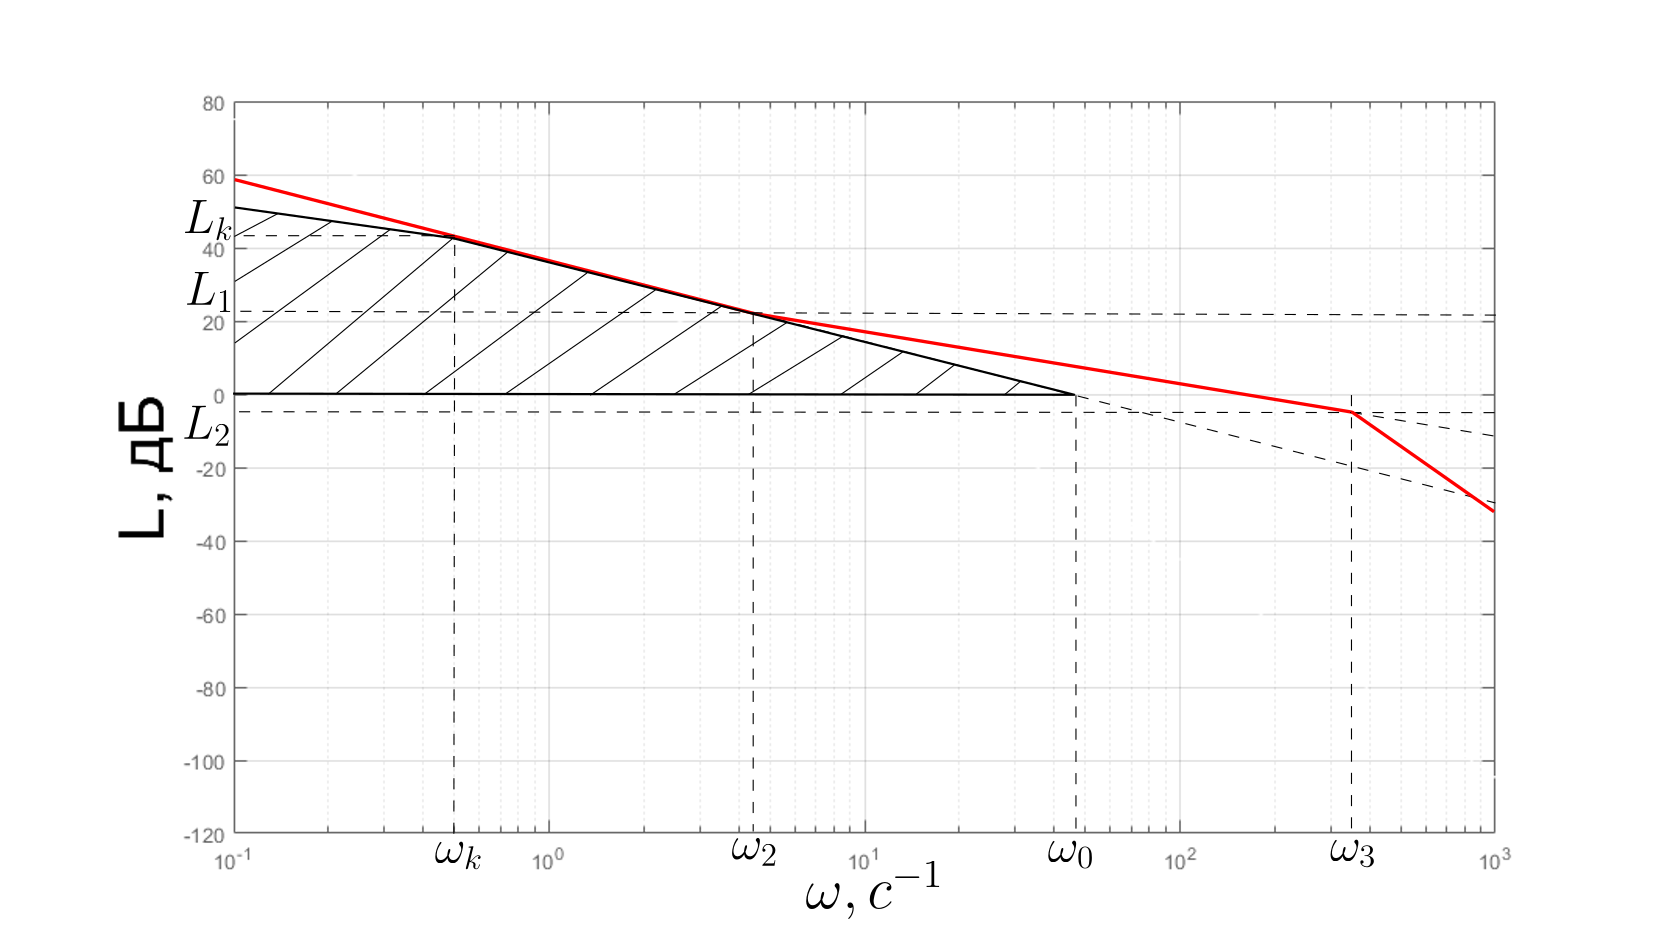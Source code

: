 <?xml version="1.0"?>
<!DOCTYPE ipe SYSTEM "ipe.dtd">
<ipe version="70206" creator="Ipe 7.2.7">
<info created="D:20170510233509" modified="D:20170520153441"/>
<bitmap id="1" width="1061" height="601" length="7061" ColorSpace="DeviceGray" Filter="FlateDecode" BitsPerComponent="8" encoding="base64">
eNrt3X1onfXdx/EDRYpIKYMiMkRKQURERAoy5GaMMbi5ERkiA7kZIvujrA1NdM2yRnTW3rM4
HyLSlFY0rT1d7WYHxocwpNx1S2Pug4TEkBmT+ZCS2DQ2pVlSg2sPye++ruScpDk9aePy0PPw
ev9xznWS9LDP+f5+b3+fy5mGAAAAAAAAAAAAAAAAAAAAAAAAAAAAAAAAAAAAAAAAAAAAAAAA
AAAAAAAAAAAAAAAAAAAAAAAAAAAAAAAAAAAAAAAAAAAAAAAAAAAAAAAAAAAAAAAAAAAAAAAA
AAAAAGBZGeroj5+GOwZ8FgAu51h1w5PJEFLVDbWNPg0AuUxuPhXGN/dPVA6Gsa1DPg8AuZL4
5XBIb/mysza63nfc5wEgl+anG589Elr3RJcHD01/6YVNAK7KC+UiiYZnP9j90r9a9kaXyeT0
lzYt4u02LeZnNi3ga5vme5XvcjFJVjjKprzXm8JSRDGU5RnKpjJxxMePT4Tw0rup+vgkcdh6
JAlDIYkcPox7xuH9PTXRU33KeiQJQyGJHPorTofxHR9O1nSFUxWji89+YDE/c2ABXzsw36t8
l4ua4spGOZD3+sCSSMJQlmco5SKJ0FxVV/VmCD3VdVVtS5D97GJ+5uwCvnZ2vlf5Lhc1xZWN
cjbv9dklkYShLM9QykYS/+aRThJRJCEJSUSRhCSWPnthnWyTpVM3koaibpDEMqzHvtKRRJ+h
kIRT1DLQF0SRxEZZBs5aj6JIQhJXotbJVt0wFHXDPQmSMBSScIpSNySxUWQnCUlsFHXDyVbd
UDdIwnokCZJwinKyFUXdIAnrURSSIAknW3XDUEiCJEjCUEhC3RBFEhtFdpKQxEZRN9QNQ1E3
SMJ6JAmScIpyslU3bBTZrUdRSIIknGzVDXWDJKxHkjAUklA3RJFE3SAJUSSxUdQNdcNQ1A2S
IAlDIQmnKCdbdcNGkd16JAkbRd1wslU31A2SsB5JgiRIwslWFEnUDZIQRRKSUDfUDUNRN0iC
JAyFJJyi1A1JbJSVY+zjnvhpuGOAJESRhCQup2vba7uenwyp6obaRnVD3TAUdSOXiW29Iexo
m6gcDGNbh0iCJAyFJHL4eNfUU2dt9LDvuLohiiTqRg4fvnqoovL90Lonuj54KJM9Q7Jv0QyM
pL893XfNONFXMpyQpGBIZndImUji6ObmMPDoJy17o+tkUt1QNwxF3cjhb0/FR4iDqfr46TBJ
kIShkEQO7U9NHSF6aqKn+pR7EqJI4p5EDulfdYax3/RM1nSFUxWjJCGKJCSRyz+2/77qvRB6
quuq2pYgu5OtuqFulAEkQRKGQhJlcopSNySxUWQnCUlslNKrG+NOtuqGukES1iNJkARJONmK
om6QhPUoiiQkoW6oG4aibpAESRgKSThFqRuS2Ciyk4QkNoq64WSrbqgbJGE9kgRJOEU52Yqi
bpCE9SgKSZCEk626YSjqBkmQhKGQhLohiiQ2iuwkIYmNom6oG4aibpCE9UgSJOEU5WQriroh
u/UoCkmQxEoeBy862aob6gZJkARJkIRTlJOtKOoGSViPopAESTjZqhuGom6QBEkYCkmoG6JI
YqPIThKS2ChlWjcuqhvqhrpBElf62ihJkARJOEU52aobNors1iNJ2CjqhpOtuqFukIT1SBIk
URZ8+c/oYbhjQN0QRRJ1Ix+DWzpCSFU31DaShCiSkMTlpHdu7wgTlYNhbOuQuqFuGIq6cRlH
39ndETpro6t9x0mCJAyFJHLpfSZEkmjdE10ePJTJniHZVyQMjKTPn873jRN9JcMJSQqGZHaH
lIkjxp8ciiXRsje6TibdkxBFEvckcki+2tW1q3EgVR+fJA6rG+qGoagbOTTu3r172zPHemqi
6/oUSZCEoZBEHqK6MVnTFU5VjKobokiibuSXROiprqtqK7nsJCEJSRRc9oI42S7NelQ31A11
o2QlcZEkSIIknKLUDUlsFNmtR5KwUdSNZT7Znlc31A11gySudDlCEiRBEk5R6oYkNors1iNJ
2CjqhpOtuqFukIT1SBIkQRJOtqKoGyRhPYoiCUmoG+qGoagbJEEShkISTlHqhiQ2iuwkIYmN
om442aob6gZJWI8kQRJOUU62oqgbJGE9ikISJOFkq24YirpBEiRhKCShbogiiY0iO0lIYqOo
G+qGoagbJGE9kgRJOEU52aobNors1qMoJEESTrbqhrpBEtYjSRgKSagbokiibpCEKJLYKOrG
kqzHUXVD3VA3SMI9CUMhCXVDFElsFNlJQhIbRd1QNwxF3bhmDHZ8Hj8NdwyQBEkYCklczpHa
hp3PXQyp6obaRnVDFEnUjVz6t3wTwtMtE5WDYWzrEEmIIglJ5HCuO3rY905nbfx0XN1QNwxF
3cjD11v6W/dEzwcPZbJnSPZ9d9oX8zPtC/ha+3yv8l2e6FsEef9nDpxPnz+9HFHa817PXp1Y
6iQlNJRlizLPUJLZHVI+jhjZ3hRa9kYXyaS6IYok6sblM9t2LIRUfXySOEwSokhCErl0P9oe
PfbURA/1Kfck3JMwFPckchiu7Eyn0xOTNV3hVMUoSZCEoZBEDkenbsC8EXqq66raSi67uiGJ
uiE7SUhioxRXdidbdUPdIAnrkSQMhSScbEWRRN0gCVEksVHUDXXDUNQNkiAJQyEJpygnW3XD
RpHdeiQJG0XdKK+TbfiuUdQNdYMkyms9jpIESZCEk60o6gZJWI+iSEIS6kZxnGzVDXWDJKxH
kiAJpygnW1HUDdmtR1FIgiScbNUNQyEJ65EkDIUk1A1RJLFRZCcJSWwUdaOYT7bj6oa6QRLW
44LfkCRIwinKyVYUdUN261EUkiAJJ9trc7JVN9QNkij39XiRJEjCKcrJVhR1Q3brURSSIAkn
W/ckDIUkSOIar8dRkiAJpygnW3XDRpHdehSFJEjCyXa5T7bj6oa6QRLW45XWYyAJknCKcrJV
N2wU2a1HUUiiFBjuGFA3CvdkG84birpxjUlVN9Q2kkThSmLYUEji2jJRORjGtg6pG6JIom7k
p7M2eth3nCREkYQk8tO6J3o4eCiTPUOy77vTvpifaV/A19rne5Xv8kTfIljZKO15r2evslFO
n0+fHzaUazqUZHaHlJckWvZGD8mkexIFe0+iz1Dck1h6Tt63/sab72xe0M+m6uOTxGF1QxRJ
yqdunL8lMc11f1jAT/fURA/1KZIQRZKykURvYpatV//xyZqucKpiVN1QNwylhOvGj9etu2f2
1fWXSCKxZwFHieq6qrZAEiRhKCUsibsSiQ0zL3bHbri98+RnL66Jr74tr6qlbkiiblxVEjdH
Znhz+vJHs5ckIYokJDFNOhLDA9kXq6IzxYpld7JVN9SNopDEV5Ek+mduViQSN5IESRgKSVwq
iU8jSaSzLzoTievVDVEkUTculUTHpV44mUisIglRJCGJSyXRlkism/lG/0pKwslW3VA3ikIS
HyUSN5EESRgKSRSgJJxsRVE3SMJ6FEUSknCyVTcMRd0gCZIwFJJQN9QNSdSNHEmkM7RGkshe
p78gCVEkIYlpScyLulHWdeOioagbJEESJEESxSIJJ1tR1I2C5YEN83MrSYgiCUkURnZ1owDr
hqGoGyRBEoZCEk5R6oYkNsrycT4LSYgiCUnkY23m33GsUzfUDUNRN0iCJAyFJK7CxnW5RH5Y
H7NR3RBFEnUjhPX+z1QkIQlJFK4knGzVDXWjGCSxcS4kQRKGQhJzJXFm7lfWqhuiSKJukARJ
SEISRSEJJ1t1Q90gCeuRJAyFJJxsRZFE3SAJUSQhCXVD3TAUdSO/JJq/6D+XJgmSMBSSmE8S
U9xw812vnVQ3RJFE3ZhPEtPc9u7VJDHY8fnU83DHAEmIIkk5SOJn92y8+45bb1k744lfX1ES
R2obdj53MYRUdUNto7qhbhhKGdSNGc599uKGq/4HXv1bvgnh6ZYwUTkYxrYOkQRJGEoZSWKK
T2+/siTOdUcP+94JnbXx83F1QxRJSr9u5HLmzsgSa2M2zPMTX2/pD617oouDh6azZ0j2FTsn
+kqGFY0yMJIeMZR5SWZ3SOn8M+hqv75uZHtTCC17o6tkUt1QNwyl3OpGzPdWTXNj7j3Lysqa
aGbbjkXXqfr4JHGYJEjCUMpREvNxuru7N3Q/2h5f90S6CPUp9yREkaT87klcmeHKznQ6PREm
a7rCqYpRkhBFEpKYy9GpGzBvREeJ6rqqtsVnd7JVN9SNMoAkSGKWi4ZCEqV8ilI3JLFRZCcJ
SWwUdcPJ1j0JdYMkrEeSIAmnKCdbUdQN2a1HUUiCJJxs1Q1DIQmSIAlDIQl1QxRJbBTZSUIS
G2WB/CDiP97tVzfUDUNRN/KT+ZUz6ydIgiSWJsm4oZSeJFa9tPH6xGp1QxRJ1I35JBE9PZj4
HUmIIglJ5OGjiPj5FXVD3TAUdeOaC9J6JAmSIAknW1EkIQnrURRJSELdUDcMRd0gCZIwFJJY
CB033fR9dUMUSdSN+SVxpb8wmCREkYQkVlQSTrblWDdG1Q2SIAmSMBSSUDdEkUTdIAlRJCEJ
dUPdMBR1gyRIwlBIQt1wslU31A2SsB5JgiTUDSfbsqwbF9UNkiAJkvjuf5gkSMLJVhR1gySs
R1EkKeqN8sCG+VA31A1DUTci7krMD0mQhKGQxCIk8eU/48fhjgF1QxRJSrlu/NuSGNzSET2m
qhtqG0lCFElKWBL/Lumd2yNJTFQOhrGtQ+qGurGUQwnqRklw9J3dkSQ6a6PLfcdJgiSWciij
JFEK9D4TYkm07omuDx6azp4h2VfsnOgrGYo0ysBIeqTkhpLM7pAyccT4k0NTkmjZG71IJt2T
EEUS9yRmOVJZWZN8tatrV+NASNXHJ4nD6oa6YSjqxiynu7t7G3fv3r3tmWOhpyb6Qn2KJEjC
UEjicuK6MVnTFU5VjKobokiibuSXROiprqtqK7XsJCEJSRRcdidbdSP/UEbVDZIgCZJwT4Ik
nGxFkUTdIAlRJCEJdUPdMBR1gyRIomCHMkISTlFOtqJciREbRXY7SxT3JEhC3VA3DIUkrEeS
MBSSUDdEkcRGIQlRJLFR1A11w1DUDZIgCZIgCacoJ1t1w0aR3XoUhSRkd7JVN9QNkrAeScJQ
SMLJVhRJ1A2SEEUSG0XdUDcMRd0gCZIwFJJwinKyVTdsFNmtR5KwUdQNJ1t1Q90gCeuRJEiC
JJxsRZGEJEhCFElIQt1QNwxF3SAJkjAUknCKUjcksVFktx5JwkZRN5xs1Q11gySsR5IgCZJw
shVF3SAJ61EUSUhC3VA3DEXdyGHs456p5+GOAZIgCUMhicvo2vbarucnQ0hVN9Q2qhuiSKJu
5DCxrTeEHW1honIwjG0dIglRJCGJuXy8a/q5szZ62Hdc3VA3DEXdmMuHrx6qqHw/hNY90YuD
h6azZ0j2fXfaF/Mz7Qv4Wvt8r/JdnuhbBCsbpT3v9ezViaJJsvRDGRhJjxTSUJLZHVImkji6
uTkMPPpJaNkbvUgm1Q1RJFE3ZjlSWVnzt6fiE8TBkKqPnw+ThCiSkMQsp7u7e9ufmj5B9NRE
z/Up9yTckzAU9yTmkv5VZxj7TU+YrOkKpypGSYIkDIUkcvjH9t9XvRc991TXVbWVWnZ1QxJ1
Q3aSkMRGKa7sTrbqxnIOZVTdIAmSIAn3JJyinGzVDRtFdutRFJIgCSdbdUPdIAnrkSQMhSTU
DVEksVFIQhRJbBR1Q90wFHWDJEjCUEjCKcrJVt2wUWS3HknCRlE3nGzVDXWDJKxHkjAUknCy
FUUSdYMkRJHERlE31A1DUTdIgiQMhSScotQNdcNGkd16JAkbRd1wslU31A2SsB5JgiRIwslW
FElIwnoURRKSUDfUjRIdSlipoZCE9UgSxTmUiyThFKVuSGKjyG49koSNom6oG+pGkQ+FJKxH
kjAUklA3RJHERiEJUSSxUdQNdcNQ1A2SIAlDIQmnKCdbdcNGkd16FIUkipChjv6p5+GOAXVD
3TAUdeMyjlU3PJmMnlPVDbWNJEEShkISOUxuPhXGN/eHicrBMLZ1SN0QRRJ1I0cSvxwO6S1f
hs7a6MW+4yQhiiQkkUPz043PHgmhdU90ffDQdPYMyb7vTvtifqZ9AV9rn+9VvssTfYtgZaO0
572evTpRNEkKcygDI+mBpRpKMrtDykUSDc9+sPulf4WWvdF1MumehHsSpTuUUfckvjNHKitr
Pn58IoSX3g2p+vgkcVjdEEUSdWOW093dvR/GNePw/tBTEz3Xp0hCFElIYi79FafD+I4Pw2RN
VzhVMapuqBuGom7k0FxVV/Vm9NxTXVfVFkiCJAyFJMrpFKVuSGKjyE4SktgoxZXdyVbdUDdI
wnokCUMhCSdbUSRRN0hCFElsFHVD3TAUdYMkSMJQSMIpyslW3bBRZLceScJGUTecbNWNAhzK
qLpBEiRhKO5JOEWpG5LYKLKTBEnYKOqGk626oW6QhPVIEiRBEk62oqgbJGE9iiIJSTjZqhuG
om6QBEkYCkk4RakbktgospOEJDaKuuFkq26oGyRhPZIESThFOdmKom7Ibj2KQhIk4WSrbhgK
SZAESRgKSagbokhio8hOEpLYKOqGumEoyxnlorpBEiRhKFd6PUoS6oYoktgoJCGKJDaKuqFu
GMo1GQpJWI8kYSgkoW6IIomNciX+PvU43DFwyRNJiCIJSWR5ryZ+TFU31DbOPKkb6oahXOWd
yqdufPN6ZSyJicrBMLZ1KPNEEiRhKPlfjJahJA7/uS2WRGdt9LDveOZJ3RBFEnUjy2ToiiXR
uid6OHgo85TJniHZV+yc6CsZTkhyzRlIj0w9J7M7pPTvSUxJomVv9JBMZp7UDXXDUBY8lFKW
xJHKqdsRU5JI1cdHiMOZJ5IgCUMhiYjT3d29WUn0xA/1qcyTexKiSOKeRE7dmKzpCqcqRjNP
JCGKJCSRI4nQU11X1TbzpG6oG4aibiyvIK1HkiAJknCyFUUSkrAeRZGEJNQNdcNQ1A2SIAlD
WcahnCUJJ1tRJLkS75CE9SiKJO5JqBvqhqG4J0ESJGEoJOEUpW5IYqPIThKS2CjqhpOtuqFu
kIT1SBIk4RTlZCuKukES1qMokpCEk626YSjqBkmQhKGQhLohiiQ2iuwkIYmNom442aob6gZJ
WI8kQRJOUU62oqgbsluPopAESTjZqhuGQhLWI0kYCkmoG6JIYqPIThKS2CjqhrphKOoGSViP
JEESTlFOtuqGjSK79SgKSZCEk626oW6QRJGtx2TpSCJpKCThFCWJoUgiuySiSKJuFNTJdlFT
LKy6YSjqRqlI4sBifubAAr52YL5X+S4XNcWVjXIg7/UBQyngoZSDJP4+9TjY8Xn8NNwxsBTZ
Ny3mZzYt4Gub5nuV73JRU1zZKJvyXm8KhlK4QykDSbxXEz8eqW3Y+dzFkKpuqG20HknCUEhi
hm9er4wl0b/lmxCebpmoHAxjW4esR5IwFJLIcvjPbbEkznVHD/ve6ayNn45Pf+uFTQCuygul
LonJ0FWTufx6S3/rnuj54KEAADNkJTGyvSm07I0ukkkfCoCII5VTtyMykujbdiyEVH18kjjs
swEQcbq7u3dGEt2PtkePPfF1fcpnAyCnbgxXdqbT6YnJmq5wqmLUhwIgRxJHp27TvhF6quuq
2nwmAAAAAACgAJh4IV0KMTp3PtVmJIXG8Z1PvlMaST7YsbO9bB0xUrepFFbkyBPj408NG0lh
8fkzFyfrSsLdX/5Penz7SLlK4k9dvyqFFZlKhtD4v0ZSWHz9RQhNjaWQZHwghJ2nyrdvlMSK
PNocwv8ljaTgGPvN6dIIknqufP57hqnfQTP9u2f6Ojr+WdQr8pIsb7QUtyQuiVLskpgTZeSp
j0okyeDfn/i8TBwx9TtoMr975oP9+08W84q8NEvLn0J4v6kkxlLkkpgT5eTjXaWRJD0ewt9e
LwtFTP8Omjm/e6ZoV+TcLAPPhPBcX6mMpXglMTfKudr+EtkrqX0hvP5+WUhi+nfQzPndM0W7
InOyNO76/ZslM5bilcTcKEc2V1ZWHi2FJJOv1NXtmygLSUz/DprS+N0zuVnSaWMRxfpaAuLg
pfK7Z0ooiyiSFFbwUvndMyWURRRJCit4qfzumRLKIookhRW8VH73TAllEUWSwgpeKr97poSy
iCJJwfGvSVlEEaXc9goAAAAAAAAAAAAAAEvM7x6Y4tiSveGP8/3elgfaQkivm/kPE+/91AcP
FAv33VoR07JU7/fSI/m+mmgK4S8/mnl57G4fPFA0knhoSd9ufN2n80nisWdnX9/9R588UGyS
uO/Y+jvPf/vrm9f+9LMQzjy89rY3H/wo3Bf/Xtj4IfuN+97+yZo73wrh/GPfX/vQV+Hlx6Lv
j97XO/N2r9ydfauTD69bc3cyeqtH1t72ViyJ26PK8fY9a27dGf3Ei/f65IFikcSD5yO+jf5h
f8fLz4YH7mg+ufnGM2HjT/o/ufO6pqkTwNRD9huJ7+9//5FVg+E/72rtvf/2cDzxVQh718++
3X9tC9NvNbHhwY7eqsQX4Z4fdjTfHr3F4LoQPku8NvrumtdC6Eic8dEDRSKJREx0nEjsivfu
J9GX7vhdc7z3OxKzksh+IySej04Viaau+PXQw2fCLVGHuHfH7NutjntE/FbntkUamEg0NSf6
p9/qtZ+H0LTqZAitndE3Vr3loweK7STxdgjJxMMRt/xs//emNvysJLLfCIl4cyfeenN15o8/
cWd0PPhi5t0uTP+Bt+Pr919+5AeJpum3ig4lD70RQnrjqnt/2xF/4Yakjx4osnsS8fbev/q1
mGPTO/uGaUmko4fsN7KS+MP1mT91MtGxY/bfWmQlET2M333zz19szkri+qaJG85GzxPv/mJ9
fBgJa0gCKEZJvJsYjK6aWo+tOhfC2bhuvB17oGnmG1lJ/DUxFNnjJx+F8KMnbtt/ydutejPz
Vn9YFUnhq0RT06rREM5EtSO+o/lpXEYeWxf/nLoBFKMkJjbcdz68nXh74vaHLqQfir6y4aGJ
0Qej5+w3spII0Q+E39wUtZT9G1Z/e8nb/eCJzFv9cdUnYfSn0Vtt+O/0heitfht/46+rjoeJ
+6OTx6eJXh89UISSCF/cc90NN0R1oH/j6tUV0Vfev/G61c+vaZr9RlYSX2xcff361rhgXP+L
S99u5w8zb3Xh/lXrbnr5jmdD752rVz+2uumev8bf3nHdDas39ofwym0+eaBIufDV9F/8dPbC
9NliKJ3zjSzfTv/Fi+k1zZd+9czqmb8p70L233JGbxVC8/Sfnvhq6tzxw90+aaD4SVz9bzQ+
d6bq9rlf+fXjC3jnT26+4OMFip/Vf7m6JBJzDxIhnL9t8OrvfH+TTxcoE8Yv+ysnv13AX0J5
3gcHAAAAAAAAAAAAAAAAAAAAAAAAAAAAAAAAAAAAAAAAlDn/D2VSbD8=
</bitmap>
<ipestyle name="basic">
<symbol name="arrow/arc(spx)">
<path stroke="sym-stroke" fill="sym-stroke" pen="sym-pen">
0 0 m
-1 0.333 l
-1 -0.333 l
h
</path>
</symbol>
<symbol name="arrow/farc(spx)">
<path stroke="sym-stroke" fill="white" pen="sym-pen">
0 0 m
-1 0.333 l
-1 -0.333 l
h
</path>
</symbol>
<symbol name="arrow/ptarc(spx)">
<path stroke="sym-stroke" fill="sym-stroke" pen="sym-pen">
0 0 m
-1 0.333 l
-0.8 0 l
-1 -0.333 l
h
</path>
</symbol>
<symbol name="arrow/fptarc(spx)">
<path stroke="sym-stroke" fill="white" pen="sym-pen">
0 0 m
-1 0.333 l
-0.8 0 l
-1 -0.333 l
h
</path>
</symbol>
<symbol name="mark/circle(sx)" transformations="translations">
<path fill="sym-stroke">
0.6 0 0 0.6 0 0 e
0.4 0 0 0.4 0 0 e
</path>
</symbol>
<symbol name="mark/disk(sx)" transformations="translations">
<path fill="sym-stroke">
0.6 0 0 0.6 0 0 e
</path>
</symbol>
<symbol name="mark/fdisk(sfx)" transformations="translations">
<group>
<path fill="sym-fill">
0.5 0 0 0.5 0 0 e
</path>
<path fill="sym-stroke" fillrule="eofill">
0.6 0 0 0.6 0 0 e
0.4 0 0 0.4 0 0 e
</path>
</group>
</symbol>
<symbol name="mark/box(sx)" transformations="translations">
<path fill="sym-stroke" fillrule="eofill">
-0.6 -0.6 m
0.6 -0.6 l
0.6 0.6 l
-0.6 0.6 l
h
-0.4 -0.4 m
0.4 -0.4 l
0.4 0.4 l
-0.4 0.4 l
h
</path>
</symbol>
<symbol name="mark/square(sx)" transformations="translations">
<path fill="sym-stroke">
-0.6 -0.6 m
0.6 -0.6 l
0.6 0.6 l
-0.6 0.6 l
h
</path>
</symbol>
<symbol name="mark/fsquare(sfx)" transformations="translations">
<group>
<path fill="sym-fill">
-0.5 -0.5 m
0.5 -0.5 l
0.5 0.5 l
-0.5 0.5 l
h
</path>
<path fill="sym-stroke" fillrule="eofill">
-0.6 -0.6 m
0.6 -0.6 l
0.6 0.6 l
-0.6 0.6 l
h
-0.4 -0.4 m
0.4 -0.4 l
0.4 0.4 l
-0.4 0.4 l
h
</path>
</group>
</symbol>
<symbol name="mark/cross(sx)" transformations="translations">
<group>
<path fill="sym-stroke">
-0.43 -0.57 m
0.57 0.43 l
0.43 0.57 l
-0.57 -0.43 l
h
</path>
<path fill="sym-stroke">
-0.43 0.57 m
0.57 -0.43 l
0.43 -0.57 l
-0.57 0.43 l
h
</path>
</group>
</symbol>
<symbol name="arrow/fnormal(spx)">
<path stroke="sym-stroke" fill="white" pen="sym-pen">
0 0 m
-1 0.333 l
-1 -0.333 l
h
</path>
</symbol>
<symbol name="arrow/pointed(spx)">
<path stroke="sym-stroke" fill="sym-stroke" pen="sym-pen">
0 0 m
-1 0.333 l
-0.8 0 l
-1 -0.333 l
h
</path>
</symbol>
<symbol name="arrow/fpointed(spx)">
<path stroke="sym-stroke" fill="white" pen="sym-pen">
0 0 m
-1 0.333 l
-0.8 0 l
-1 -0.333 l
h
</path>
</symbol>
<symbol name="arrow/linear(spx)">
<path stroke="sym-stroke" pen="sym-pen">
-1 0.333 m
0 0 l
-1 -0.333 l
</path>
</symbol>
<symbol name="arrow/fdouble(spx)">
<path stroke="sym-stroke" fill="white" pen="sym-pen">
0 0 m
-1 0.333 l
-1 -0.333 l
h
-1 0 m
-2 0.333 l
-2 -0.333 l
h
</path>
</symbol>
<symbol name="arrow/double(spx)">
<path stroke="sym-stroke" fill="sym-stroke" pen="sym-pen">
0 0 m
-1 0.333 l
-1 -0.333 l
h
-1 0 m
-2 0.333 l
-2 -0.333 l
h
</path>
</symbol>
<pen name="heavier" value="0.8"/>
<pen name="fat" value="1.2"/>
<pen name="ultrafat" value="2"/>
<symbolsize name="large" value="5"/>
<symbolsize name="small" value="2"/>
<symbolsize name="tiny" value="1.1"/>
<arrowsize name="large" value="10"/>
<arrowsize name="small" value="5"/>
<arrowsize name="tiny" value="3"/>
<color name="red" value="1 0 0"/>
<color name="green" value="0 1 0"/>
<color name="blue" value="0 0 1"/>
<color name="yellow" value="1 1 0"/>
<color name="orange" value="1 0.647 0"/>
<color name="gold" value="1 0.843 0"/>
<color name="purple" value="0.627 0.125 0.941"/>
<color name="gray" value="0.745"/>
<color name="brown" value="0.647 0.165 0.165"/>
<color name="navy" value="0 0 0.502"/>
<color name="pink" value="1 0.753 0.796"/>
<color name="seagreen" value="0.18 0.545 0.341"/>
<color name="turquoise" value="0.251 0.878 0.816"/>
<color name="violet" value="0.933 0.51 0.933"/>
<color name="darkblue" value="0 0 0.545"/>
<color name="darkcyan" value="0 0.545 0.545"/>
<color name="darkgray" value="0.663"/>
<color name="darkgreen" value="0 0.392 0"/>
<color name="darkmagenta" value="0.545 0 0.545"/>
<color name="darkorange" value="1 0.549 0"/>
<color name="darkred" value="0.545 0 0"/>
<color name="lightblue" value="0.678 0.847 0.902"/>
<color name="lightcyan" value="0.878 1 1"/>
<color name="lightgray" value="0.827"/>
<color name="lightgreen" value="0.565 0.933 0.565"/>
<color name="lightyellow" value="1 1 0.878"/>
<dashstyle name="dashed" value="[4] 0"/>
<dashstyle name="dotted" value="[1 3] 0"/>
<dashstyle name="dash dotted" value="[4 2 1 2] 0"/>
<dashstyle name="dash dot dotted" value="[4 2 1 2 1 2] 0"/>
<textsize name="large" value="\large"/>
<textsize name="Large" value="\Large"/>
<textsize name="LARGE" value="\LARGE"/>
<textsize name="huge" value="\huge"/>
<textsize name="Huge" value="\Huge"/>
<textsize name="small" value="\small"/>
<textsize name="footnote" value="\footnotesize"/>
<textsize name="tiny" value="\tiny"/>
<textstyle name="center" begin="\begin{center}" end="\end{center}"/>
<textstyle name="itemize" begin="\begin{itemize}" end="\end{itemize}"/>
<textstyle name="item" begin="\begin{itemize}\item{}" end="\end{itemize}"/>
<gridsize name="4 pts" value="4"/>
<gridsize name="8 pts (~3 mm)" value="8"/>
<gridsize name="16 pts (~6 mm)" value="16"/>
<gridsize name="32 pts (~12 mm)" value="32"/>
<gridsize name="10 pts (~3.5 mm)" value="10"/>
<gridsize name="20 pts (~7 mm)" value="20"/>
<gridsize name="14 pts (~5 mm)" value="14"/>
<gridsize name="28 pts (~10 mm)" value="28"/>
<gridsize name="56 pts (~20 mm)" value="56"/>
<anglesize name="90 deg" value="90"/>
<anglesize name="60 deg" value="60"/>
<anglesize name="45 deg" value="45"/>
<anglesize name="30 deg" value="30"/>
<anglesize name="22.5 deg" value="22.5"/>
<opacity name="10%" value="0.1"/>
<opacity name="30%" value="0.3"/>
<opacity name="50%" value="0.5"/>
<opacity name="75%" value="0.75"/>
<tiling name="falling" angle="-60" step="4" width="1"/>
<tiling name="rising" angle="30" step="4" width="1"/>
</ipestyle>
<page>
<layer name="alpha"/>
<view layers="alpha" active="alpha"/>
<image layer="alpha" matrix="1 0 0 1 0 256" rect="0 252.482 595 589.518" bitmap="1"/>
<path fill="white">
275.03 528.606 m
275.03 519.082 l
346.663 519.082 l
346.663 528.606 l
h
</path>
<text matrix="1 0 0 1 -5.38282 -4.14063" transformations="translations" pos="295.319 522.809" stroke="black" type="label" width="49.791" height="16.741" depth="4.02" valign="baseline" size="huge" style="math">\omega, c^{-1}</text>
<path matrix="1.61485 0 0 1.68043 -100.363 -517.456" stroke="black" dash="dashed">
163.233 760.481 m
395.522 703.34 l
</path>
<path matrix="1.00052 0 0 0.984553 -0.25301 10.7687" stroke="red" pen="fat">
271.909 733.153 m
486.807 697.129 l
</path>
<path stroke="red" pen="fat">
271.675 732.596 m
84.5267 780.844 l
</path>
<path stroke="black" dash="dashed">
271.15 732.826 m
271.15 546.179 l
</path>
<path matrix="2.43662 0 0 2.16748 -121.398 -856.303" stroke="black" dash="dashed">
270.831 732.826 m
84.5027 733.463 l
</path>
<path matrix="0.192946 0 0 0.192826 433.999 555.801" stroke="black" dash="dashed">
271.265 732.866 m
537.757 688.576 l
</path>
<path stroke="black" dash="dashed">
163.384 545.36 m
163.702 760.673 l
</path>
<path stroke="black" dash="dashed">
163.702 760.673 m
84.0749 760.673 l
</path>
<path matrix="1.12674 0 0 1 -10.6555 0" stroke="black" dash="dashed">
486.99 696.971 m
84.0749 697.289 l
</path>
<path matrix="0.573681 0 0 1.04032 207.421 -22.0206" stroke="black" dash="dashed">
486.52 697.212 m
486.538 546.08 l
</path>
<path matrix="0.443962 0 0 0.447137 322.005 349.188" stroke="red" pen="fat">
486.24 697.987 m
371.544 777.902 l
371.629 777.799 l
</path>
<text matrix="1 0 0 1 -5.38282 -0.828126" transformations="translations" pos="161.892 535.955" stroke="black" type="label" width="17.484" height="7.415" depth="2.58" valign="baseline" size="LARGE" style="math">\omega_{k}</text>
<text matrix="1 0 0 1 -145.336 85.711" transformations="translations" pos="211.165 675.908" stroke="black" type="label" width="18.457" height="11.766" depth="2.58" valign="baseline" size="LARGE" style="math">L_k</text>
<text matrix="1 0 0 1 7.68367 0.28995" transformations="translations" pos="58.7899 735.533" stroke="black" type="label" width="17.82" height="11.766" depth="2.58" valign="baseline" size="LARGE" style="math">L_1</text>
<text matrix="1 0 0 1 -78.1415 0.5799" transformations="translations" pos="143.702 687.029" stroke="black" type="label" width="17.82" height="11.766" depth="2.58" valign="baseline" size="LARGE" style="math">L_2</text>
<text matrix="1 0 0 1 2.63854 0.75387" transformations="translations" pos="260.735 535.702" stroke="black" type="label" width="16.848" height="7.415" depth="2.58" valign="baseline" size="LARGE" style="math">\omega_2</text>
<text matrix="1 0 0 1 -8.1186 -1.44975" transformations="translations" pos="486.881 537.295" stroke="black" type="label" width="16.848" height="7.415" depth="2.58" valign="baseline" size="LARGE" style="math">\omega_3</text>
<path stroke="black" dash="dashed">
387.346 703.218 m
387.346 545.924 l
</path>
<text matrix="1 0 0 1 -9.87381 -2.22957" transformations="translations" pos="387.101 537.691" stroke="black" type="label" width="16.848" height="7.415" depth="2.58" valign="baseline" size="LARGE" style="math">\omega_0</text>
<path matrix="1.00492 0 0 1.09664 -0.416125 -74.4916" stroke="black" pen="heavier">
163.383 760.67 m
84.5721 770.827 l
</path>
<path matrix="0.999027 0 0 0.985322 -0.151206 10.7295" stroke="black" pen="heavier">
84.1429 703.41 m
387.242 702.995 l
163.491 760.176 l
</path>
<path stroke="black">
84.3501 760.383 m
100.095 768.67 l
</path>
<path stroke="black">
84.5573 744.223 m
119.363 765.77 l
</path>
<path stroke="black">
84.5573 722.055 m
140.702 763.076 l
</path>
<path stroke="black">
96.5735 703.617 m
163.284 759.969 l
</path>
<path stroke="black">
120.813 703.617 m
182.759 754.789 l
</path>
<path matrix="1.1736 0 0 0.94974 -26.4757 35.3531" stroke="black">
152.511 703.41 m
202.648 749.61 l
</path>
<path matrix="1.34078 0 0 0.906327 -61.8574 65.8907" stroke="black">
181.516 703.41 m
222.122 745.052 l
</path>
<path matrix="1.45622 0 0 0.88635 -97.7254 80.3186" stroke="black">
213.007 702.788 m
245.533 739.044 l
</path>
<path matrix="2.05373 0 0 0.842667 -258.745 110.905" stroke="black">
244.083 703.202 m
263.972 734.072 l
</path>
<path matrix="1.97935 0 0 0.809686 -257.199 133.944" stroke="black">
266.044 703.41 m
283.239 729.307 l
</path>
<path stroke="black">
302.55 703.433 m
324.964 718.811 l
</path>
<path stroke="black">
329.897 703.651 m
343.607 714.169 l
</path>
<path stroke="black">
361.814 703.578 m
367.472 708.293 l
</path>
</page>
</ipe>

